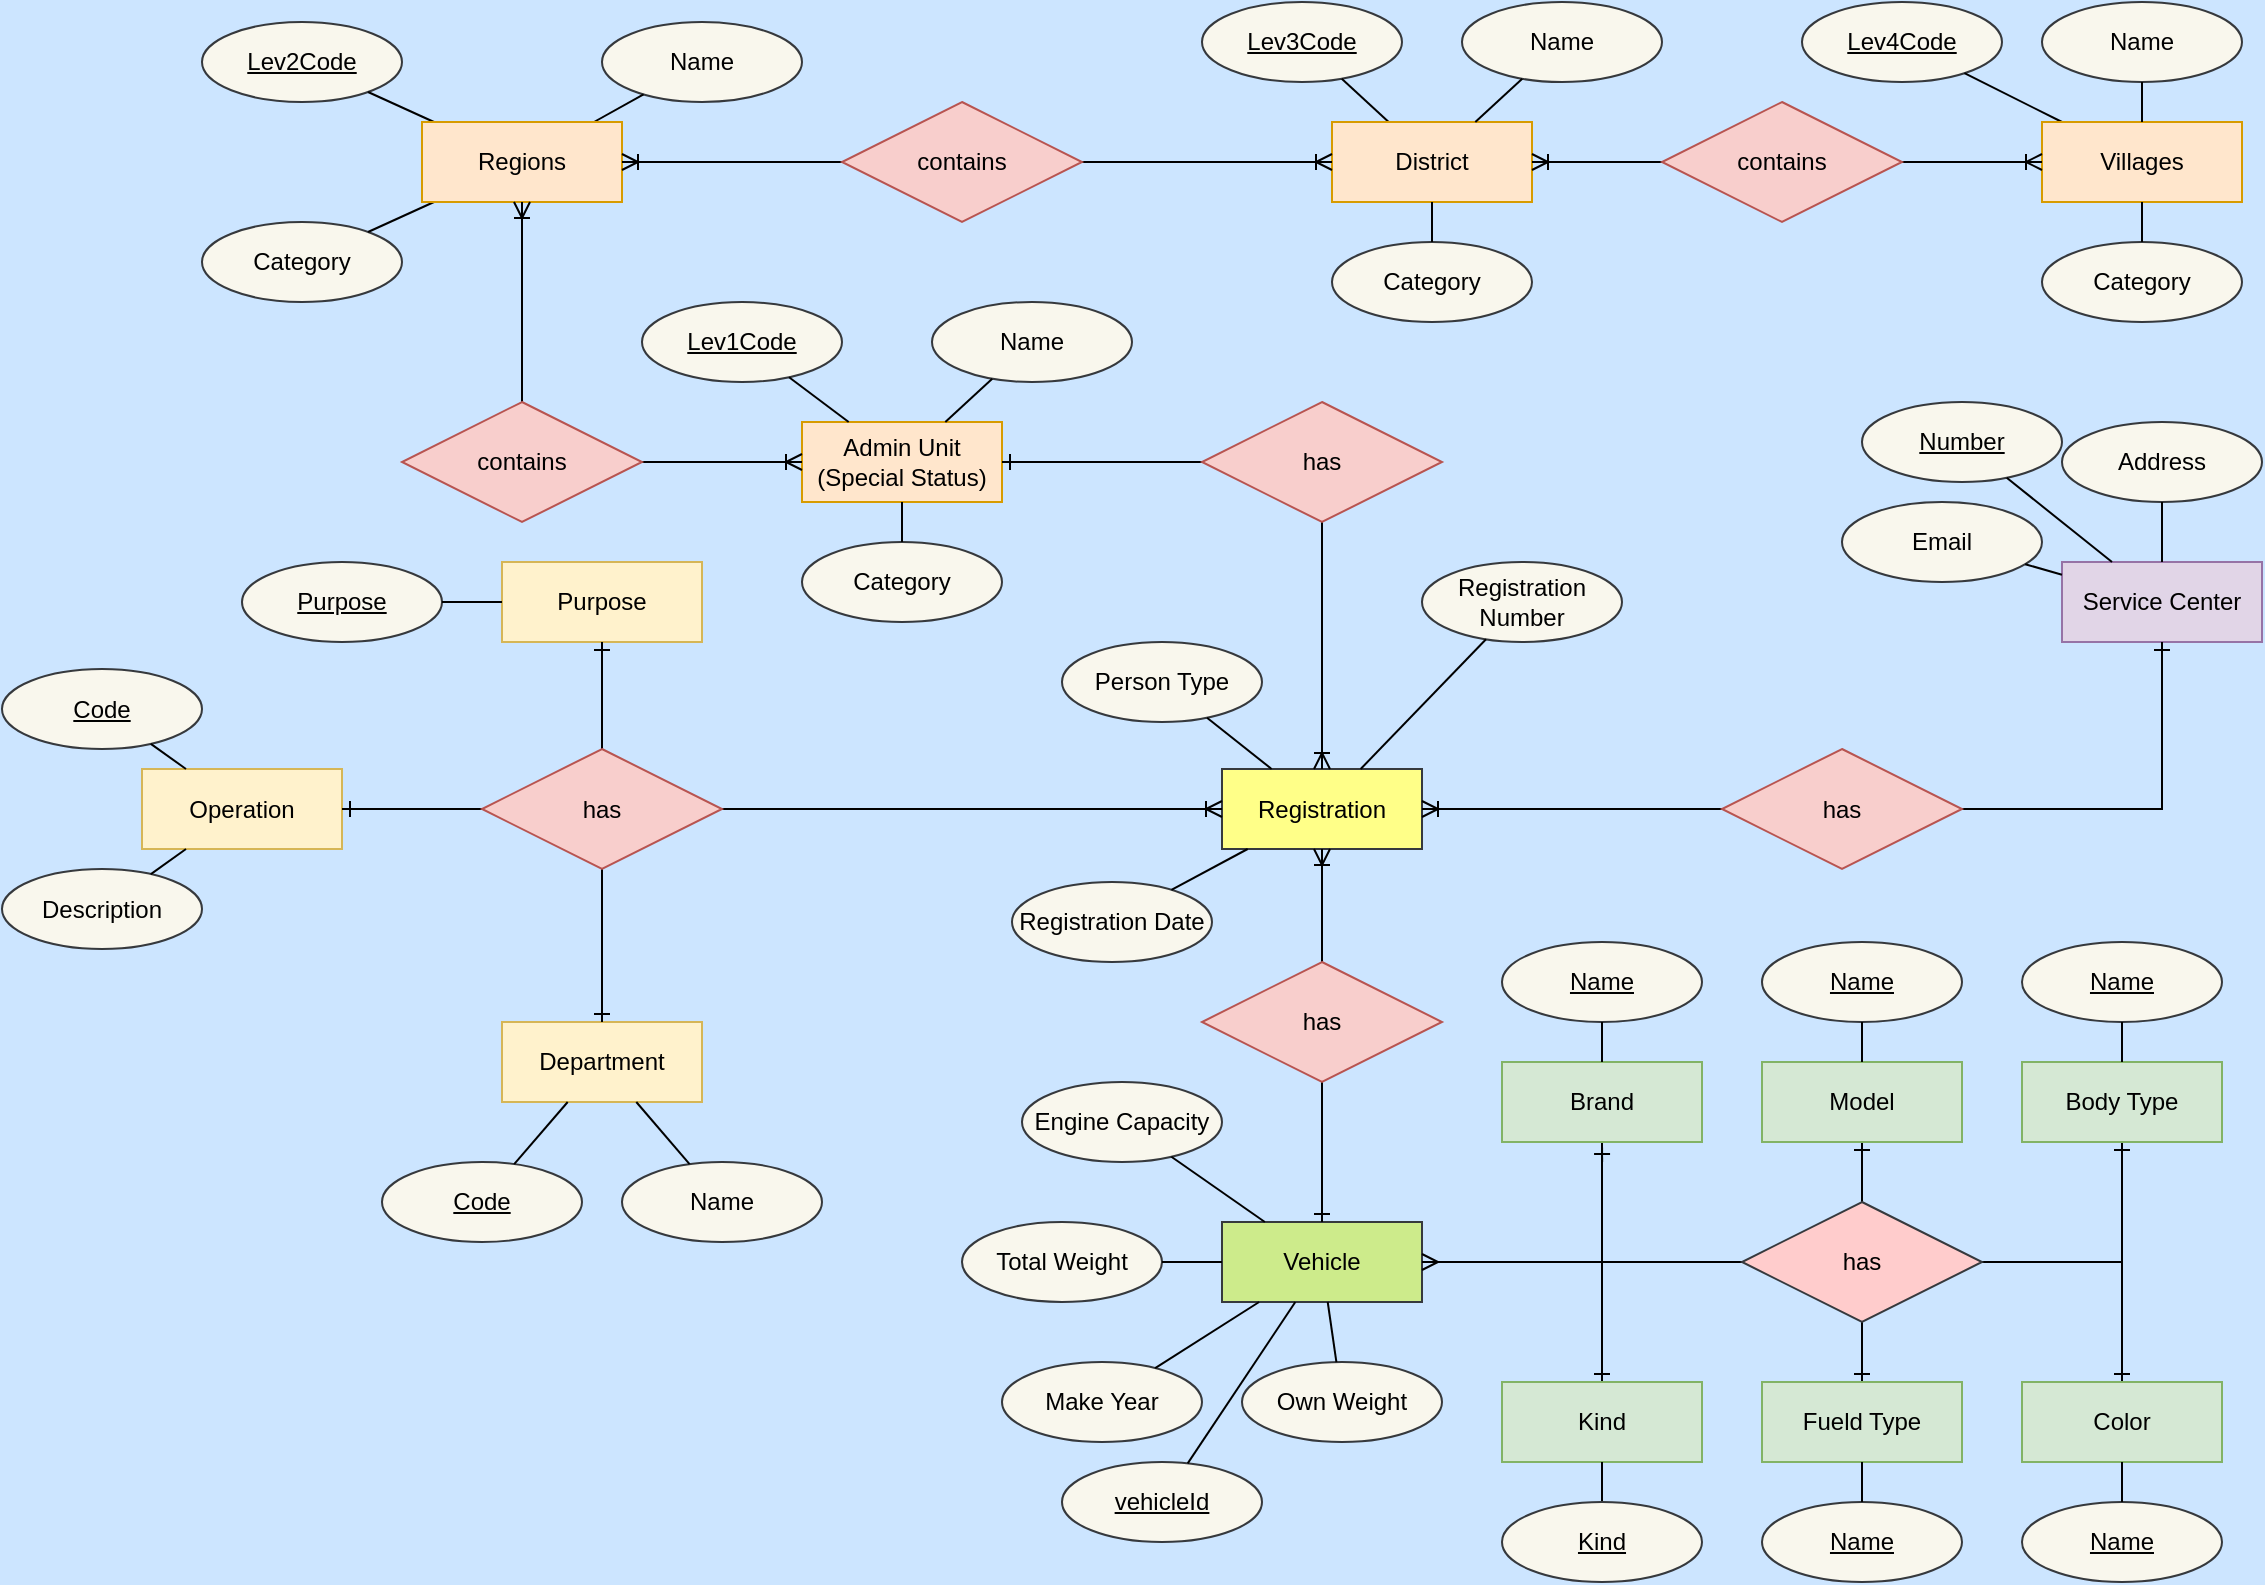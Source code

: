<mxfile version="13.0.3" type="device" pages="2"><diagram id="tFHn3DYYc1A1v55r1DzL" name="ER Diagram General"><mxGraphModel dx="1113" dy="840" grid="1" gridSize="10" guides="1" tooltips="1" connect="1" arrows="1" fold="1" page="1" pageScale="1" pageWidth="1169" pageHeight="827" background="#CCE5FF" math="0" shadow="0"><root><mxCell id="EFKObsIg_Zaw1-_ASaZ6-0"/><mxCell id="EFKObsIg_Zaw1-_ASaZ6-1" parent="EFKObsIg_Zaw1-_ASaZ6-0"/><mxCell id="UcvIcb7O0XjflWvMGxNy-0" value="Admin Unit&lt;br&gt;(Special Status)" style="whiteSpace=wrap;html=1;align=center;fillColor=#ffe6cc;strokeColor=#d79b00;" vertex="1" parent="EFKObsIg_Zaw1-_ASaZ6-1"><mxGeometry x="430" y="240" width="100" height="40" as="geometry"/></mxCell><mxCell id="UcvIcb7O0XjflWvMGxNy-1" value="Service Center" style="whiteSpace=wrap;html=1;align=center;fillColor=#e1d5e7;strokeColor=#9673a6;" vertex="1" parent="EFKObsIg_Zaw1-_ASaZ6-1"><mxGeometry x="1060" y="310" width="100" height="40" as="geometry"/></mxCell><mxCell id="UcvIcb7O0XjflWvMGxNy-2" value="Vehicle" style="whiteSpace=wrap;html=1;align=center;fillColor=#cdeb8b;strokeColor=#36393d;" vertex="1" parent="EFKObsIg_Zaw1-_ASaZ6-1"><mxGeometry x="640" y="640" width="100" height="40" as="geometry"/></mxCell><mxCell id="UcvIcb7O0XjflWvMGxNy-3" value="Registration" style="whiteSpace=wrap;html=1;align=center;fillColor=#ffff88;strokeColor=#36393d;" vertex="1" parent="EFKObsIg_Zaw1-_ASaZ6-1"><mxGeometry x="640" y="413.5" width="100" height="40" as="geometry"/></mxCell><mxCell id="UcvIcb7O0XjflWvMGxNy-5" value="" style="edgeStyle=orthogonalEdgeStyle;rounded=0;orthogonalLoop=1;jettySize=auto;html=1;strokeColor=#000000;startArrow=none;startFill=0;endArrow=ERone;endFill=0;" edge="1" parent="EFKObsIg_Zaw1-_ASaZ6-1" source="UcvIcb7O0XjflWvMGxNy-4" target="UcvIcb7O0XjflWvMGxNy-0"><mxGeometry relative="1" as="geometry"/></mxCell><mxCell id="UcvIcb7O0XjflWvMGxNy-6" value="" style="edgeStyle=orthogonalEdgeStyle;rounded=0;orthogonalLoop=1;jettySize=auto;html=1;endArrow=ERoneToMany;endFill=0;" edge="1" parent="EFKObsIg_Zaw1-_ASaZ6-1" source="UcvIcb7O0XjflWvMGxNy-4" target="UcvIcb7O0XjflWvMGxNy-3"><mxGeometry relative="1" as="geometry"/></mxCell><mxCell id="UcvIcb7O0XjflWvMGxNy-4" value="has" style="shape=rhombus;perimeter=rhombusPerimeter;whiteSpace=wrap;html=1;align=center;fillColor=#f8cecc;strokeColor=#b85450;" vertex="1" parent="EFKObsIg_Zaw1-_ASaZ6-1"><mxGeometry x="630" y="230" width="120" height="60" as="geometry"/></mxCell><mxCell id="UcvIcb7O0XjflWvMGxNy-12" value="" style="edgeStyle=orthogonalEdgeStyle;rounded=0;orthogonalLoop=1;jettySize=auto;html=1;endArrow=ERone;endFill=0;" edge="1" parent="EFKObsIg_Zaw1-_ASaZ6-1" source="UcvIcb7O0XjflWvMGxNy-9" target="UcvIcb7O0XjflWvMGxNy-1"><mxGeometry relative="1" as="geometry"/></mxCell><mxCell id="UcvIcb7O0XjflWvMGxNy-13" value="" style="edgeStyle=orthogonalEdgeStyle;rounded=0;orthogonalLoop=1;jettySize=auto;html=1;endArrow=ERoneToMany;endFill=0;" edge="1" parent="EFKObsIg_Zaw1-_ASaZ6-1" source="UcvIcb7O0XjflWvMGxNy-9" target="UcvIcb7O0XjflWvMGxNy-3"><mxGeometry relative="1" as="geometry"/></mxCell><mxCell id="UcvIcb7O0XjflWvMGxNy-9" value="has" style="shape=rhombus;perimeter=rhombusPerimeter;whiteSpace=wrap;html=1;align=center;fillColor=#f8cecc;strokeColor=#b85450;" vertex="1" parent="EFKObsIg_Zaw1-_ASaZ6-1"><mxGeometry x="890" y="403.5" width="120" height="60" as="geometry"/></mxCell><mxCell id="UcvIcb7O0XjflWvMGxNy-15" value="" style="edgeStyle=orthogonalEdgeStyle;rounded=0;orthogonalLoop=1;jettySize=auto;html=1;endArrow=ERone;endFill=0;" edge="1" parent="EFKObsIg_Zaw1-_ASaZ6-1" source="UcvIcb7O0XjflWvMGxNy-14" target="UcvIcb7O0XjflWvMGxNy-2"><mxGeometry relative="1" as="geometry"/></mxCell><mxCell id="UcvIcb7O0XjflWvMGxNy-20" value="" style="edgeStyle=orthogonalEdgeStyle;rounded=0;orthogonalLoop=1;jettySize=auto;html=1;endArrow=ERoneToMany;endFill=0;" edge="1" parent="EFKObsIg_Zaw1-_ASaZ6-1" source="UcvIcb7O0XjflWvMGxNy-14" target="UcvIcb7O0XjflWvMGxNy-3"><mxGeometry relative="1" as="geometry"/></mxCell><mxCell id="UcvIcb7O0XjflWvMGxNy-14" value="has" style="shape=rhombus;perimeter=rhombusPerimeter;whiteSpace=wrap;html=1;align=center;fillColor=#f8cecc;strokeColor=#b85450;" vertex="1" parent="EFKObsIg_Zaw1-_ASaZ6-1"><mxGeometry x="630" y="510" width="120" height="60" as="geometry"/></mxCell><mxCell id="UcvIcb7O0XjflWvMGxNy-21" value="Lev1Code" style="ellipse;whiteSpace=wrap;html=1;align=center;fontStyle=4;fillColor=#f9f7ed;strokeColor=#36393d;" vertex="1" parent="EFKObsIg_Zaw1-_ASaZ6-1"><mxGeometry x="350" y="180" width="100" height="40" as="geometry"/></mxCell><mxCell id="UcvIcb7O0XjflWvMGxNy-22" value="Lev2Code" style="ellipse;whiteSpace=wrap;html=1;align=center;fontStyle=4;fillColor=#f9f7ed;strokeColor=#36393d;" vertex="1" parent="EFKObsIg_Zaw1-_ASaZ6-1"><mxGeometry x="130" y="40" width="100" height="40" as="geometry"/></mxCell><mxCell id="UcvIcb7O0XjflWvMGxNy-24" value="Lev3Code" style="ellipse;whiteSpace=wrap;html=1;align=center;fontStyle=4;fillColor=#f9f7ed;strokeColor=#36393d;" vertex="1" parent="EFKObsIg_Zaw1-_ASaZ6-1"><mxGeometry x="630" y="30" width="100" height="40" as="geometry"/></mxCell><mxCell id="UcvIcb7O0XjflWvMGxNy-25" value="Lev4Code" style="ellipse;whiteSpace=wrap;html=1;align=center;fontStyle=4;fillColor=#f9f7ed;strokeColor=#36393d;" vertex="1" parent="EFKObsIg_Zaw1-_ASaZ6-1"><mxGeometry x="930" y="30" width="100" height="40" as="geometry"/></mxCell><mxCell id="UcvIcb7O0XjflWvMGxNy-26" value="Category" style="ellipse;whiteSpace=wrap;html=1;align=center;fillColor=#f9f7ed;strokeColor=#36393d;" vertex="1" parent="EFKObsIg_Zaw1-_ASaZ6-1"><mxGeometry x="130" y="140" width="100" height="40" as="geometry"/></mxCell><mxCell id="UcvIcb7O0XjflWvMGxNy-27" value="Name" style="ellipse;whiteSpace=wrap;html=1;align=center;fillColor=#f9f7ed;strokeColor=#36393d;" vertex="1" parent="EFKObsIg_Zaw1-_ASaZ6-1"><mxGeometry x="330" y="40" width="100" height="40" as="geometry"/></mxCell><mxCell id="UcvIcb7O0XjflWvMGxNy-28" value="" style="endArrow=none;html=1;rounded=0;strokeColor=#000000;" edge="1" parent="EFKObsIg_Zaw1-_ASaZ6-1" source="UcvIcb7O0XjflWvMGxNy-34" target="UcvIcb7O0XjflWvMGxNy-27"><mxGeometry relative="1" as="geometry"><mxPoint x="140" y="210" as="sourcePoint"/><mxPoint x="300" y="210" as="targetPoint"/></mxGeometry></mxCell><mxCell id="UcvIcb7O0XjflWvMGxNy-29" value="" style="endArrow=none;html=1;rounded=0;strokeColor=#000000;" edge="1" parent="EFKObsIg_Zaw1-_ASaZ6-1" source="UcvIcb7O0XjflWvMGxNy-34" target="UcvIcb7O0XjflWvMGxNy-26"><mxGeometry relative="1" as="geometry"><mxPoint x="100" y="230" as="sourcePoint"/><mxPoint x="260" y="230" as="targetPoint"/></mxGeometry></mxCell><mxCell id="UcvIcb7O0XjflWvMGxNy-30" value="" style="endArrow=none;html=1;rounded=0;strokeColor=#000000;" edge="1" parent="EFKObsIg_Zaw1-_ASaZ6-1" source="UcvIcb7O0XjflWvMGxNy-0" target="UcvIcb7O0XjflWvMGxNy-21"><mxGeometry relative="1" as="geometry"><mxPoint x="140" y="100" as="sourcePoint"/><mxPoint x="300" y="100" as="targetPoint"/></mxGeometry></mxCell><mxCell id="UcvIcb7O0XjflWvMGxNy-31" value="" style="endArrow=none;html=1;rounded=0;strokeColor=#000000;" edge="1" parent="EFKObsIg_Zaw1-_ASaZ6-1" source="UcvIcb7O0XjflWvMGxNy-34" target="UcvIcb7O0XjflWvMGxNy-22"><mxGeometry relative="1" as="geometry"><mxPoint x="150" y="100" as="sourcePoint"/><mxPoint x="310" y="100" as="targetPoint"/></mxGeometry></mxCell><mxCell id="UcvIcb7O0XjflWvMGxNy-32" value="" style="endArrow=none;html=1;rounded=0;strokeColor=#000000;" edge="1" parent="EFKObsIg_Zaw1-_ASaZ6-1" source="UcvIcb7O0XjflWvMGxNy-35" target="UcvIcb7O0XjflWvMGxNy-24"><mxGeometry relative="1" as="geometry"><mxPoint x="180" y="90" as="sourcePoint"/><mxPoint x="340" y="90" as="targetPoint"/></mxGeometry></mxCell><mxCell id="UcvIcb7O0XjflWvMGxNy-33" value="" style="endArrow=none;html=1;rounded=0;strokeColor=#000000;" edge="1" parent="EFKObsIg_Zaw1-_ASaZ6-1" source="UcvIcb7O0XjflWvMGxNy-36" target="UcvIcb7O0XjflWvMGxNy-25"><mxGeometry relative="1" as="geometry"><mxPoint x="240" y="190" as="sourcePoint"/><mxPoint x="520" y="80" as="targetPoint"/></mxGeometry></mxCell><mxCell id="UcvIcb7O0XjflWvMGxNy-34" value="Regions" style="whiteSpace=wrap;html=1;align=center;fillColor=#ffe6cc;strokeColor=#d79b00;" vertex="1" parent="EFKObsIg_Zaw1-_ASaZ6-1"><mxGeometry x="240" y="90" width="100" height="40" as="geometry"/></mxCell><mxCell id="UcvIcb7O0XjflWvMGxNy-35" value="District" style="whiteSpace=wrap;html=1;align=center;fillColor=#ffe6cc;strokeColor=#d79b00;" vertex="1" parent="EFKObsIg_Zaw1-_ASaZ6-1"><mxGeometry x="695" y="90" width="100" height="40" as="geometry"/></mxCell><mxCell id="UcvIcb7O0XjflWvMGxNy-36" value="Villages" style="whiteSpace=wrap;html=1;align=center;fillColor=#ffe6cc;strokeColor=#d79b00;" vertex="1" parent="EFKObsIg_Zaw1-_ASaZ6-1"><mxGeometry x="1050" y="90" width="100" height="40" as="geometry"/></mxCell><mxCell id="UcvIcb7O0XjflWvMGxNy-38" value="Category" style="ellipse;whiteSpace=wrap;html=1;align=center;fillColor=#f9f7ed;strokeColor=#36393d;" vertex="1" parent="EFKObsIg_Zaw1-_ASaZ6-1"><mxGeometry x="430" y="300" width="100" height="40" as="geometry"/></mxCell><mxCell id="UcvIcb7O0XjflWvMGxNy-39" value="Name" style="ellipse;whiteSpace=wrap;html=1;align=center;fillColor=#f9f7ed;strokeColor=#36393d;" vertex="1" parent="EFKObsIg_Zaw1-_ASaZ6-1"><mxGeometry x="495" y="180" width="100" height="40" as="geometry"/></mxCell><mxCell id="UcvIcb7O0XjflWvMGxNy-40" value="Category" style="ellipse;whiteSpace=wrap;html=1;align=center;fillColor=#f9f7ed;strokeColor=#36393d;" vertex="1" parent="EFKObsIg_Zaw1-_ASaZ6-1"><mxGeometry x="695" y="150" width="100" height="40" as="geometry"/></mxCell><mxCell id="UcvIcb7O0XjflWvMGxNy-41" value="Name" style="ellipse;whiteSpace=wrap;html=1;align=center;fillColor=#f9f7ed;strokeColor=#36393d;" vertex="1" parent="EFKObsIg_Zaw1-_ASaZ6-1"><mxGeometry x="760" y="30" width="100" height="40" as="geometry"/></mxCell><mxCell id="UcvIcb7O0XjflWvMGxNy-42" value="Category" style="ellipse;whiteSpace=wrap;html=1;align=center;fillColor=#f9f7ed;strokeColor=#36393d;" vertex="1" parent="EFKObsIg_Zaw1-_ASaZ6-1"><mxGeometry x="1050" y="150" width="100" height="40" as="geometry"/></mxCell><mxCell id="UcvIcb7O0XjflWvMGxNy-43" value="Name" style="ellipse;whiteSpace=wrap;html=1;align=center;fillColor=#f9f7ed;strokeColor=#36393d;" vertex="1" parent="EFKObsIg_Zaw1-_ASaZ6-1"><mxGeometry x="1050" y="30" width="100" height="40" as="geometry"/></mxCell><mxCell id="UcvIcb7O0XjflWvMGxNy-44" value="" style="endArrow=none;html=1;rounded=0;strokeColor=#000000;" edge="1" parent="EFKObsIg_Zaw1-_ASaZ6-1" source="UcvIcb7O0XjflWvMGxNy-0" target="UcvIcb7O0XjflWvMGxNy-39"><mxGeometry relative="1" as="geometry"><mxPoint x="210" y="210" as="sourcePoint"/><mxPoint x="370" y="210" as="targetPoint"/></mxGeometry></mxCell><mxCell id="UcvIcb7O0XjflWvMGxNy-45" value="" style="endArrow=none;html=1;rounded=0;strokeColor=#000000;" edge="1" parent="EFKObsIg_Zaw1-_ASaZ6-1" source="UcvIcb7O0XjflWvMGxNy-38" target="UcvIcb7O0XjflWvMGxNy-0"><mxGeometry relative="1" as="geometry"><mxPoint x="180" y="-70" as="sourcePoint"/><mxPoint x="340" y="-70" as="targetPoint"/></mxGeometry></mxCell><mxCell id="UcvIcb7O0XjflWvMGxNy-66" style="edgeStyle=orthogonalEdgeStyle;rounded=0;orthogonalLoop=1;jettySize=auto;html=1;startArrow=none;startFill=0;endArrow=ERoneToMany;endFill=0;strokeColor=#000000;" edge="1" parent="EFKObsIg_Zaw1-_ASaZ6-1" source="UcvIcb7O0XjflWvMGxNy-47" target="UcvIcb7O0XjflWvMGxNy-0"><mxGeometry relative="1" as="geometry"/></mxCell><mxCell id="UcvIcb7O0XjflWvMGxNy-67" style="edgeStyle=orthogonalEdgeStyle;rounded=0;orthogonalLoop=1;jettySize=auto;html=1;startArrow=none;startFill=0;endArrow=ERoneToMany;endFill=0;strokeColor=#000000;" edge="1" parent="EFKObsIg_Zaw1-_ASaZ6-1" source="UcvIcb7O0XjflWvMGxNy-47" target="UcvIcb7O0XjflWvMGxNy-34"><mxGeometry relative="1" as="geometry"/></mxCell><mxCell id="UcvIcb7O0XjflWvMGxNy-47" value="contains" style="shape=rhombus;perimeter=rhombusPerimeter;whiteSpace=wrap;html=1;align=center;fillColor=#f8cecc;strokeColor=#b85450;" vertex="1" parent="EFKObsIg_Zaw1-_ASaZ6-1"><mxGeometry x="230" y="230" width="120" height="60" as="geometry"/></mxCell><mxCell id="UcvIcb7O0XjflWvMGxNy-59" value="" style="edgeStyle=orthogonalEdgeStyle;rounded=0;orthogonalLoop=1;jettySize=auto;html=1;startArrow=none;startFill=0;endArrow=ERoneToMany;endFill=0;strokeColor=#000000;" edge="1" parent="EFKObsIg_Zaw1-_ASaZ6-1" source="UcvIcb7O0XjflWvMGxNy-49" target="UcvIcb7O0XjflWvMGxNy-35"><mxGeometry relative="1" as="geometry"/></mxCell><mxCell id="UcvIcb7O0XjflWvMGxNy-63" style="edgeStyle=orthogonalEdgeStyle;rounded=0;orthogonalLoop=1;jettySize=auto;html=1;startArrow=none;startFill=0;endArrow=ERoneToMany;endFill=0;strokeColor=#000000;" edge="1" parent="EFKObsIg_Zaw1-_ASaZ6-1" source="UcvIcb7O0XjflWvMGxNy-49" target="UcvIcb7O0XjflWvMGxNy-34"><mxGeometry relative="1" as="geometry"/></mxCell><mxCell id="UcvIcb7O0XjflWvMGxNy-49" value="contains" style="shape=rhombus;perimeter=rhombusPerimeter;whiteSpace=wrap;html=1;align=center;fillColor=#f8cecc;strokeColor=#b85450;" vertex="1" parent="EFKObsIg_Zaw1-_ASaZ6-1"><mxGeometry x="450" y="80" width="120" height="60" as="geometry"/></mxCell><mxCell id="UcvIcb7O0XjflWvMGxNy-52" value="" style="endArrow=none;html=1;rounded=0;strokeColor=#000000;" edge="1" parent="EFKObsIg_Zaw1-_ASaZ6-1" source="UcvIcb7O0XjflWvMGxNy-40" target="UcvIcb7O0XjflWvMGxNy-35"><mxGeometry relative="1" as="geometry"><mxPoint x="410" y="-30" as="sourcePoint"/><mxPoint x="570" y="-30" as="targetPoint"/></mxGeometry></mxCell><mxCell id="UcvIcb7O0XjflWvMGxNy-53" value="" style="endArrow=none;html=1;rounded=0;strokeColor=#000000;" edge="1" parent="EFKObsIg_Zaw1-_ASaZ6-1" source="UcvIcb7O0XjflWvMGxNy-35" target="UcvIcb7O0XjflWvMGxNy-41"><mxGeometry relative="1" as="geometry"><mxPoint x="570" y="-50" as="sourcePoint"/><mxPoint x="730" y="-50" as="targetPoint"/></mxGeometry></mxCell><mxCell id="UcvIcb7O0XjflWvMGxNy-55" value="" style="endArrow=none;html=1;rounded=0;strokeColor=#000000;" edge="1" parent="EFKObsIg_Zaw1-_ASaZ6-1" source="UcvIcb7O0XjflWvMGxNy-36" target="UcvIcb7O0XjflWvMGxNy-42"><mxGeometry relative="1" as="geometry"><mxPoint x="880" y="50" as="sourcePoint"/><mxPoint x="1040" y="50" as="targetPoint"/></mxGeometry></mxCell><mxCell id="UcvIcb7O0XjflWvMGxNy-56" value="" style="endArrow=none;html=1;rounded=0;strokeColor=#000000;" edge="1" parent="EFKObsIg_Zaw1-_ASaZ6-1" source="UcvIcb7O0XjflWvMGxNy-36" target="UcvIcb7O0XjflWvMGxNy-43"><mxGeometry relative="1" as="geometry"><mxPoint x="810" y="10" as="sourcePoint"/><mxPoint x="970" y="10" as="targetPoint"/></mxGeometry></mxCell><mxCell id="UcvIcb7O0XjflWvMGxNy-64" style="edgeStyle=orthogonalEdgeStyle;rounded=0;orthogonalLoop=1;jettySize=auto;html=1;startArrow=none;startFill=0;endArrow=ERoneToMany;endFill=0;strokeColor=#000000;" edge="1" parent="EFKObsIg_Zaw1-_ASaZ6-1" source="UcvIcb7O0XjflWvMGxNy-57" target="UcvIcb7O0XjflWvMGxNy-35"><mxGeometry relative="1" as="geometry"/></mxCell><mxCell id="UcvIcb7O0XjflWvMGxNy-65" style="edgeStyle=orthogonalEdgeStyle;rounded=0;orthogonalLoop=1;jettySize=auto;html=1;startArrow=none;startFill=0;endArrow=ERoneToMany;endFill=0;strokeColor=#000000;" edge="1" parent="EFKObsIg_Zaw1-_ASaZ6-1" source="UcvIcb7O0XjflWvMGxNy-57" target="UcvIcb7O0XjflWvMGxNy-36"><mxGeometry relative="1" as="geometry"/></mxCell><mxCell id="UcvIcb7O0XjflWvMGxNy-57" value="contains" style="shape=rhombus;perimeter=rhombusPerimeter;whiteSpace=wrap;html=1;align=center;fillColor=#f8cecc;strokeColor=#b85450;" vertex="1" parent="EFKObsIg_Zaw1-_ASaZ6-1"><mxGeometry x="860" y="80" width="120" height="60" as="geometry"/></mxCell><mxCell id="UcvIcb7O0XjflWvMGxNy-68" value="Number" style="ellipse;whiteSpace=wrap;html=1;align=center;fontStyle=4;fillColor=#f9f7ed;strokeColor=#36393d;" vertex="1" parent="EFKObsIg_Zaw1-_ASaZ6-1"><mxGeometry x="960" y="230" width="100" height="40" as="geometry"/></mxCell><mxCell id="UcvIcb7O0XjflWvMGxNy-69" value="Address" style="ellipse;whiteSpace=wrap;html=1;align=center;fillColor=#f9f7ed;strokeColor=#36393d;" vertex="1" parent="EFKObsIg_Zaw1-_ASaZ6-1"><mxGeometry x="1060" y="240" width="100" height="40" as="geometry"/></mxCell><mxCell id="UcvIcb7O0XjflWvMGxNy-70" value="Email" style="ellipse;whiteSpace=wrap;html=1;align=center;fillColor=#f9f7ed;strokeColor=#36393d;" vertex="1" parent="EFKObsIg_Zaw1-_ASaZ6-1"><mxGeometry x="950" y="280" width="100" height="40" as="geometry"/></mxCell><mxCell id="UcvIcb7O0XjflWvMGxNy-74" value="" style="endArrow=none;html=1;rounded=0;strokeColor=#000000;" edge="1" parent="EFKObsIg_Zaw1-_ASaZ6-1" source="UcvIcb7O0XjflWvMGxNy-70" target="UcvIcb7O0XjflWvMGxNy-1"><mxGeometry relative="1" as="geometry"><mxPoint x="890" y="250" as="sourcePoint"/><mxPoint x="1050" y="250" as="targetPoint"/></mxGeometry></mxCell><mxCell id="UcvIcb7O0XjflWvMGxNy-75" value="" style="endArrow=none;html=1;rounded=0;strokeColor=#000000;" edge="1" parent="EFKObsIg_Zaw1-_ASaZ6-1" source="UcvIcb7O0XjflWvMGxNy-68" target="UcvIcb7O0XjflWvMGxNy-1"><mxGeometry relative="1" as="geometry"><mxPoint x="940" y="160" as="sourcePoint"/><mxPoint x="1100" y="160" as="targetPoint"/></mxGeometry></mxCell><mxCell id="UcvIcb7O0XjflWvMGxNy-76" value="" style="endArrow=none;html=1;rounded=0;strokeColor=#000000;" edge="1" parent="EFKObsIg_Zaw1-_ASaZ6-1" source="UcvIcb7O0XjflWvMGxNy-69" target="UcvIcb7O0XjflWvMGxNy-1"><mxGeometry relative="1" as="geometry"><mxPoint x="890" y="150" as="sourcePoint"/><mxPoint x="1050" y="150" as="targetPoint"/></mxGeometry></mxCell><mxCell id="UcvIcb7O0XjflWvMGxNy-77" value="Person Type" style="ellipse;whiteSpace=wrap;html=1;align=center;fillColor=#f9f7ed;strokeColor=#36393d;" vertex="1" parent="EFKObsIg_Zaw1-_ASaZ6-1"><mxGeometry x="560" y="350" width="100" height="40" as="geometry"/></mxCell><mxCell id="UcvIcb7O0XjflWvMGxNy-78" value="Registration Date" style="ellipse;whiteSpace=wrap;html=1;align=center;fillColor=#f9f7ed;strokeColor=#36393d;" vertex="1" parent="EFKObsIg_Zaw1-_ASaZ6-1"><mxGeometry x="535" y="470" width="100" height="40" as="geometry"/></mxCell><mxCell id="UcvIcb7O0XjflWvMGxNy-79" value="Registration Number" style="ellipse;whiteSpace=wrap;html=1;align=center;fillColor=#f9f7ed;strokeColor=#36393d;" vertex="1" parent="EFKObsIg_Zaw1-_ASaZ6-1"><mxGeometry x="740" y="310" width="100" height="40" as="geometry"/></mxCell><mxCell id="UcvIcb7O0XjflWvMGxNy-80" value="" style="endArrow=none;html=1;rounded=0;strokeColor=#000000;" edge="1" parent="EFKObsIg_Zaw1-_ASaZ6-1" source="UcvIcb7O0XjflWvMGxNy-3" target="UcvIcb7O0XjflWvMGxNy-77"><mxGeometry relative="1" as="geometry"><mxPoint x="150" y="400" as="sourcePoint"/><mxPoint x="310" y="400" as="targetPoint"/></mxGeometry></mxCell><mxCell id="UcvIcb7O0XjflWvMGxNy-81" value="" style="endArrow=none;html=1;rounded=0;strokeColor=#000000;" edge="1" parent="EFKObsIg_Zaw1-_ASaZ6-1" source="UcvIcb7O0XjflWvMGxNy-78" target="UcvIcb7O0XjflWvMGxNy-3"><mxGeometry relative="1" as="geometry"><mxPoint x="200" y="590" as="sourcePoint"/><mxPoint x="360" y="590" as="targetPoint"/></mxGeometry></mxCell><mxCell id="UcvIcb7O0XjflWvMGxNy-82" value="" style="endArrow=none;html=1;rounded=0;strokeColor=#000000;" edge="1" parent="EFKObsIg_Zaw1-_ASaZ6-1" source="UcvIcb7O0XjflWvMGxNy-79" target="UcvIcb7O0XjflWvMGxNy-3"><mxGeometry relative="1" as="geometry"><mxPoint x="280" y="590" as="sourcePoint"/><mxPoint x="440" y="590" as="targetPoint"/></mxGeometry></mxCell><mxCell id="UcvIcb7O0XjflWvMGxNy-83" value="Own Weight" style="ellipse;whiteSpace=wrap;html=1;align=center;fillColor=#f9f7ed;strokeColor=#36393d;" vertex="1" parent="EFKObsIg_Zaw1-_ASaZ6-1"><mxGeometry x="650" y="710" width="100" height="40" as="geometry"/></mxCell><mxCell id="UcvIcb7O0XjflWvMGxNy-84" value="Make Year" style="ellipse;whiteSpace=wrap;html=1;align=center;fillColor=#f9f7ed;strokeColor=#36393d;" vertex="1" parent="EFKObsIg_Zaw1-_ASaZ6-1"><mxGeometry x="530" y="710" width="100" height="40" as="geometry"/></mxCell><mxCell id="UcvIcb7O0XjflWvMGxNy-85" value="Engine Capacity" style="ellipse;whiteSpace=wrap;html=1;align=center;fillColor=#f9f7ed;strokeColor=#36393d;" vertex="1" parent="EFKObsIg_Zaw1-_ASaZ6-1"><mxGeometry x="540" y="570" width="100" height="40" as="geometry"/></mxCell><mxCell id="UcvIcb7O0XjflWvMGxNy-86" value="Total Weight" style="ellipse;whiteSpace=wrap;html=1;align=center;fillColor=#f9f7ed;strokeColor=#36393d;" vertex="1" parent="EFKObsIg_Zaw1-_ASaZ6-1"><mxGeometry x="510" y="640" width="100" height="40" as="geometry"/></mxCell><mxCell id="UcvIcb7O0XjflWvMGxNy-89" value="" style="endArrow=none;html=1;rounded=0;strokeColor=#000000;" edge="1" parent="EFKObsIg_Zaw1-_ASaZ6-1" source="UcvIcb7O0XjflWvMGxNy-84" target="UcvIcb7O0XjflWvMGxNy-2"><mxGeometry relative="1" as="geometry"><mxPoint x="290" y="620" as="sourcePoint"/><mxPoint x="450" y="620" as="targetPoint"/></mxGeometry></mxCell><mxCell id="UcvIcb7O0XjflWvMGxNy-90" value="" style="endArrow=none;html=1;rounded=0;strokeColor=#000000;" edge="1" parent="EFKObsIg_Zaw1-_ASaZ6-1" source="UcvIcb7O0XjflWvMGxNy-85" target="UcvIcb7O0XjflWvMGxNy-2"><mxGeometry relative="1" as="geometry"><mxPoint x="250" y="650" as="sourcePoint"/><mxPoint x="410" y="650" as="targetPoint"/></mxGeometry></mxCell><mxCell id="UcvIcb7O0XjflWvMGxNy-91" value="" style="endArrow=none;html=1;rounded=0;strokeColor=#000000;" edge="1" parent="EFKObsIg_Zaw1-_ASaZ6-1" source="UcvIcb7O0XjflWvMGxNy-83" target="UcvIcb7O0XjflWvMGxNy-2"><mxGeometry relative="1" as="geometry"><mxPoint x="220" y="690" as="sourcePoint"/><mxPoint x="380" y="690" as="targetPoint"/></mxGeometry></mxCell><mxCell id="UcvIcb7O0XjflWvMGxNy-92" value="" style="endArrow=none;html=1;rounded=0;strokeColor=#000000;" edge="1" parent="EFKObsIg_Zaw1-_ASaZ6-1" source="UcvIcb7O0XjflWvMGxNy-86" target="UcvIcb7O0XjflWvMGxNy-2"><mxGeometry relative="1" as="geometry"><mxPoint x="290" y="720" as="sourcePoint"/><mxPoint x="450" y="720" as="targetPoint"/></mxGeometry></mxCell><mxCell id="UcvIcb7O0XjflWvMGxNy-99" style="edgeStyle=orthogonalEdgeStyle;rounded=0;orthogonalLoop=1;jettySize=auto;html=1;startArrow=none;startFill=0;endArrow=ERmany;endFill=0;strokeColor=#000000;" edge="1" parent="EFKObsIg_Zaw1-_ASaZ6-1" source="UcvIcb7O0XjflWvMGxNy-93" target="UcvIcb7O0XjflWvMGxNy-2"><mxGeometry relative="1" as="geometry"/></mxCell><mxCell id="UcvIcb7O0XjflWvMGxNy-100" style="edgeStyle=orthogonalEdgeStyle;rounded=0;orthogonalLoop=1;jettySize=auto;html=1;startArrow=none;startFill=0;endArrow=ERone;endFill=0;strokeColor=#000000;" edge="1" parent="EFKObsIg_Zaw1-_ASaZ6-1" source="UcvIcb7O0XjflWvMGxNy-93" target="UcvIcb7O0XjflWvMGxNy-96"><mxGeometry relative="1" as="geometry"/></mxCell><mxCell id="UcvIcb7O0XjflWvMGxNy-101" style="edgeStyle=orthogonalEdgeStyle;rounded=0;orthogonalLoop=1;jettySize=auto;html=1;entryX=0.5;entryY=0.75;entryDx=0;entryDy=0;entryPerimeter=0;startArrow=none;startFill=0;endArrow=ERone;endFill=0;strokeColor=#000000;" edge="1" parent="EFKObsIg_Zaw1-_ASaZ6-1" source="UcvIcb7O0XjflWvMGxNy-93" target="UcvIcb7O0XjflWvMGxNy-94"><mxGeometry relative="1" as="geometry"/></mxCell><mxCell id="UcvIcb7O0XjflWvMGxNy-102" style="edgeStyle=orthogonalEdgeStyle;rounded=0;orthogonalLoop=1;jettySize=auto;html=1;startArrow=none;startFill=0;endArrow=ERone;endFill=0;strokeColor=#000000;" edge="1" parent="EFKObsIg_Zaw1-_ASaZ6-1" source="UcvIcb7O0XjflWvMGxNy-93" target="UcvIcb7O0XjflWvMGxNy-95"><mxGeometry relative="1" as="geometry"/></mxCell><mxCell id="UcvIcb7O0XjflWvMGxNy-103" style="edgeStyle=orthogonalEdgeStyle;rounded=0;orthogonalLoop=1;jettySize=auto;html=1;startArrow=none;startFill=0;endArrow=ERone;endFill=0;strokeColor=#000000;" edge="1" parent="EFKObsIg_Zaw1-_ASaZ6-1" source="UcvIcb7O0XjflWvMGxNy-93" target="UcvIcb7O0XjflWvMGxNy-97"><mxGeometry relative="1" as="geometry"/></mxCell><mxCell id="UcvIcb7O0XjflWvMGxNy-104" style="edgeStyle=orthogonalEdgeStyle;rounded=0;orthogonalLoop=1;jettySize=auto;html=1;startArrow=none;startFill=0;endArrow=ERone;endFill=0;strokeColor=#000000;" edge="1" parent="EFKObsIg_Zaw1-_ASaZ6-1" source="UcvIcb7O0XjflWvMGxNy-93" target="UcvIcb7O0XjflWvMGxNy-98"><mxGeometry relative="1" as="geometry"/></mxCell><mxCell id="UcvIcb7O0XjflWvMGxNy-136" style="edgeStyle=orthogonalEdgeStyle;rounded=0;orthogonalLoop=1;jettySize=auto;html=1;startArrow=none;startFill=0;endArrow=ERone;endFill=0;strokeColor=#000000;" edge="1" parent="EFKObsIg_Zaw1-_ASaZ6-1" source="UcvIcb7O0XjflWvMGxNy-93" target="UcvIcb7O0XjflWvMGxNy-135"><mxGeometry relative="1" as="geometry"/></mxCell><mxCell id="UcvIcb7O0XjflWvMGxNy-93" value="has" style="shape=rhombus;perimeter=rhombusPerimeter;whiteSpace=wrap;html=1;align=center;fillColor=#ffcccc;strokeColor=#36393d;" vertex="1" parent="EFKObsIg_Zaw1-_ASaZ6-1"><mxGeometry x="900" y="630" width="120" height="60" as="geometry"/></mxCell><mxCell id="UcvIcb7O0XjflWvMGxNy-140" style="edgeStyle=orthogonalEdgeStyle;rounded=0;orthogonalLoop=1;jettySize=auto;html=1;exitX=0.5;exitY=1;exitDx=0;exitDy=0;startArrow=none;startFill=0;endArrow=ERone;endFill=0;strokeColor=#000000;" edge="1" parent="EFKObsIg_Zaw1-_ASaZ6-1" source="UcvIcb7O0XjflWvMGxNy-94"><mxGeometry relative="1" as="geometry"><mxPoint x="830.069" y="610" as="targetPoint"/></mxGeometry></mxCell><mxCell id="UcvIcb7O0XjflWvMGxNy-94" value="Brand" style="whiteSpace=wrap;html=1;align=center;fillColor=#d5e8d4;strokeColor=#82b366;" vertex="1" parent="EFKObsIg_Zaw1-_ASaZ6-1"><mxGeometry x="780" y="560" width="100" height="40" as="geometry"/></mxCell><mxCell id="UcvIcb7O0XjflWvMGxNy-95" value="Model" style="whiteSpace=wrap;html=1;align=center;fillColor=#d5e8d4;strokeColor=#82b366;" vertex="1" parent="EFKObsIg_Zaw1-_ASaZ6-1"><mxGeometry x="910" y="560" width="100" height="40" as="geometry"/></mxCell><mxCell id="UcvIcb7O0XjflWvMGxNy-96" value="Body Type" style="whiteSpace=wrap;html=1;align=center;fillColor=#d5e8d4;strokeColor=#82b366;" vertex="1" parent="EFKObsIg_Zaw1-_ASaZ6-1"><mxGeometry x="1040" y="560" width="100" height="40" as="geometry"/></mxCell><mxCell id="UcvIcb7O0XjflWvMGxNy-97" value="Color" style="whiteSpace=wrap;html=1;align=center;fillColor=#d5e8d4;strokeColor=#82b366;" vertex="1" parent="EFKObsIg_Zaw1-_ASaZ6-1"><mxGeometry x="1040" y="720" width="100" height="40" as="geometry"/></mxCell><mxCell id="UcvIcb7O0XjflWvMGxNy-98" value="Fueld Type" style="whiteSpace=wrap;html=1;align=center;fillColor=#d5e8d4;strokeColor=#82b366;" vertex="1" parent="EFKObsIg_Zaw1-_ASaZ6-1"><mxGeometry x="910" y="720" width="100" height="40" as="geometry"/></mxCell><mxCell id="UcvIcb7O0XjflWvMGxNy-105" value="Name" style="ellipse;whiteSpace=wrap;html=1;align=center;fontStyle=4;fillColor=#f9f7ed;strokeColor=#36393d;" vertex="1" parent="EFKObsIg_Zaw1-_ASaZ6-1"><mxGeometry x="780" y="500" width="100" height="40" as="geometry"/></mxCell><mxCell id="UcvIcb7O0XjflWvMGxNy-106" value="Name" style="ellipse;whiteSpace=wrap;html=1;align=center;fontStyle=4;fillColor=#f9f7ed;strokeColor=#36393d;" vertex="1" parent="EFKObsIg_Zaw1-_ASaZ6-1"><mxGeometry x="910" y="500" width="100" height="40" as="geometry"/></mxCell><mxCell id="UcvIcb7O0XjflWvMGxNy-107" value="Name" style="ellipse;whiteSpace=wrap;html=1;align=center;fontStyle=4;fillColor=#f9f7ed;strokeColor=#36393d;" vertex="1" parent="EFKObsIg_Zaw1-_ASaZ6-1"><mxGeometry x="1040" y="500" width="100" height="40" as="geometry"/></mxCell><mxCell id="UcvIcb7O0XjflWvMGxNy-108" value="Name" style="ellipse;whiteSpace=wrap;html=1;align=center;fontStyle=4;fillColor=#f9f7ed;strokeColor=#36393d;" vertex="1" parent="EFKObsIg_Zaw1-_ASaZ6-1"><mxGeometry x="1040" y="780" width="100" height="40" as="geometry"/></mxCell><mxCell id="UcvIcb7O0XjflWvMGxNy-109" value="Name" style="ellipse;whiteSpace=wrap;html=1;align=center;fontStyle=4;fillColor=#f9f7ed;strokeColor=#36393d;" vertex="1" parent="EFKObsIg_Zaw1-_ASaZ6-1"><mxGeometry x="910" y="780" width="100" height="40" as="geometry"/></mxCell><mxCell id="UcvIcb7O0XjflWvMGxNy-110" value="" style="endArrow=none;html=1;rounded=0;strokeColor=#000000;" edge="1" parent="EFKObsIg_Zaw1-_ASaZ6-1" source="UcvIcb7O0XjflWvMGxNy-98" target="UcvIcb7O0XjflWvMGxNy-109"><mxGeometry relative="1" as="geometry"><mxPoint x="630" y="740" as="sourcePoint"/><mxPoint x="790" y="740" as="targetPoint"/></mxGeometry></mxCell><mxCell id="UcvIcb7O0XjflWvMGxNy-111" value="" style="endArrow=none;html=1;rounded=0;strokeColor=#000000;" edge="1" parent="EFKObsIg_Zaw1-_ASaZ6-1" source="UcvIcb7O0XjflWvMGxNy-97" target="UcvIcb7O0XjflWvMGxNy-108"><mxGeometry relative="1" as="geometry"><mxPoint x="1060" y="670" as="sourcePoint"/><mxPoint x="1220" y="670" as="targetPoint"/></mxGeometry></mxCell><mxCell id="UcvIcb7O0XjflWvMGxNy-112" value="" style="endArrow=none;html=1;rounded=0;strokeColor=#000000;" edge="1" parent="EFKObsIg_Zaw1-_ASaZ6-1" source="UcvIcb7O0XjflWvMGxNy-105" target="UcvIcb7O0XjflWvMGxNy-94"><mxGeometry relative="1" as="geometry"><mxPoint x="640" y="450" as="sourcePoint"/><mxPoint x="800" y="450" as="targetPoint"/></mxGeometry></mxCell><mxCell id="UcvIcb7O0XjflWvMGxNy-113" value="" style="endArrow=none;html=1;rounded=0;strokeColor=#000000;" edge="1" parent="EFKObsIg_Zaw1-_ASaZ6-1" source="UcvIcb7O0XjflWvMGxNy-106" target="UcvIcb7O0XjflWvMGxNy-95"><mxGeometry relative="1" as="geometry"><mxPoint x="800" y="450" as="sourcePoint"/><mxPoint x="960" y="450" as="targetPoint"/></mxGeometry></mxCell><mxCell id="UcvIcb7O0XjflWvMGxNy-114" value="" style="endArrow=none;html=1;rounded=0;strokeColor=#000000;" edge="1" parent="EFKObsIg_Zaw1-_ASaZ6-1" source="UcvIcb7O0XjflWvMGxNy-107" target="UcvIcb7O0XjflWvMGxNy-96"><mxGeometry relative="1" as="geometry"><mxPoint x="940" y="430" as="sourcePoint"/><mxPoint x="1100" y="430" as="targetPoint"/></mxGeometry></mxCell><mxCell id="UcvIcb7O0XjflWvMGxNy-115" value="Purpose" style="whiteSpace=wrap;html=1;align=center;fillColor=#fff2cc;strokeColor=#d6b656;" vertex="1" parent="EFKObsIg_Zaw1-_ASaZ6-1"><mxGeometry x="280" y="310" width="100" height="40" as="geometry"/></mxCell><mxCell id="UcvIcb7O0XjflWvMGxNy-116" value="Operation" style="whiteSpace=wrap;html=1;align=center;fillColor=#fff2cc;strokeColor=#d6b656;" vertex="1" parent="EFKObsIg_Zaw1-_ASaZ6-1"><mxGeometry x="100" y="413.5" width="100" height="40" as="geometry"/></mxCell><mxCell id="UcvIcb7O0XjflWvMGxNy-117" value="Department" style="whiteSpace=wrap;html=1;align=center;fillColor=#fff2cc;strokeColor=#d6b656;" vertex="1" parent="EFKObsIg_Zaw1-_ASaZ6-1"><mxGeometry x="280" y="540" width="100" height="40" as="geometry"/></mxCell><mxCell id="UcvIcb7O0XjflWvMGxNy-119" style="edgeStyle=orthogonalEdgeStyle;rounded=0;orthogonalLoop=1;jettySize=auto;html=1;startArrow=none;startFill=0;endArrow=ERoneToMany;endFill=0;strokeColor=#000000;" edge="1" parent="EFKObsIg_Zaw1-_ASaZ6-1" source="UcvIcb7O0XjflWvMGxNy-118" target="UcvIcb7O0XjflWvMGxNy-3"><mxGeometry relative="1" as="geometry"/></mxCell><mxCell id="UcvIcb7O0XjflWvMGxNy-120" style="edgeStyle=orthogonalEdgeStyle;rounded=0;orthogonalLoop=1;jettySize=auto;html=1;startArrow=none;startFill=0;endArrow=ERone;endFill=0;strokeColor=#000000;" edge="1" parent="EFKObsIg_Zaw1-_ASaZ6-1" source="UcvIcb7O0XjflWvMGxNy-118" target="UcvIcb7O0XjflWvMGxNy-117"><mxGeometry relative="1" as="geometry"/></mxCell><mxCell id="UcvIcb7O0XjflWvMGxNy-121" style="edgeStyle=orthogonalEdgeStyle;rounded=0;orthogonalLoop=1;jettySize=auto;html=1;startArrow=none;startFill=0;endArrow=ERone;endFill=0;strokeColor=#000000;" edge="1" parent="EFKObsIg_Zaw1-_ASaZ6-1" source="UcvIcb7O0XjflWvMGxNy-118" target="UcvIcb7O0XjflWvMGxNy-116"><mxGeometry relative="1" as="geometry"/></mxCell><mxCell id="UcvIcb7O0XjflWvMGxNy-122" style="edgeStyle=orthogonalEdgeStyle;rounded=0;orthogonalLoop=1;jettySize=auto;html=1;startArrow=none;startFill=0;endArrow=ERone;endFill=0;strokeColor=#000000;" edge="1" parent="EFKObsIg_Zaw1-_ASaZ6-1" source="UcvIcb7O0XjflWvMGxNy-118" target="UcvIcb7O0XjflWvMGxNy-115"><mxGeometry relative="1" as="geometry"/></mxCell><mxCell id="UcvIcb7O0XjflWvMGxNy-118" value="has" style="shape=rhombus;perimeter=rhombusPerimeter;whiteSpace=wrap;html=1;align=center;fillColor=#f8cecc;strokeColor=#b85450;" vertex="1" parent="EFKObsIg_Zaw1-_ASaZ6-1"><mxGeometry x="270" y="403.5" width="120" height="60" as="geometry"/></mxCell><mxCell id="UcvIcb7O0XjflWvMGxNy-123" value="Code" style="ellipse;whiteSpace=wrap;html=1;align=center;fontStyle=4;fillColor=#f9f7ed;strokeColor=#36393d;" vertex="1" parent="EFKObsIg_Zaw1-_ASaZ6-1"><mxGeometry x="30" y="363.5" width="100" height="40" as="geometry"/></mxCell><mxCell id="UcvIcb7O0XjflWvMGxNy-124" value="Description" style="ellipse;whiteSpace=wrap;html=1;align=center;fillColor=#f9f7ed;strokeColor=#36393d;" vertex="1" parent="EFKObsIg_Zaw1-_ASaZ6-1"><mxGeometry x="30" y="463.5" width="100" height="40" as="geometry"/></mxCell><mxCell id="UcvIcb7O0XjflWvMGxNy-125" value="" style="endArrow=none;html=1;rounded=0;strokeColor=#000000;" edge="1" parent="EFKObsIg_Zaw1-_ASaZ6-1" source="UcvIcb7O0XjflWvMGxNy-123" target="UcvIcb7O0XjflWvMGxNy-116"><mxGeometry relative="1" as="geometry"><mxPoint x="20" y="220" as="sourcePoint"/><mxPoint x="180" y="220" as="targetPoint"/></mxGeometry></mxCell><mxCell id="UcvIcb7O0XjflWvMGxNy-126" value="" style="endArrow=none;html=1;rounded=0;strokeColor=#000000;" edge="1" parent="EFKObsIg_Zaw1-_ASaZ6-1" source="UcvIcb7O0XjflWvMGxNy-124" target="UcvIcb7O0XjflWvMGxNy-116"><mxGeometry relative="1" as="geometry"><mxPoint x="-30" y="340" as="sourcePoint"/><mxPoint x="130" y="340" as="targetPoint"/></mxGeometry></mxCell><mxCell id="UcvIcb7O0XjflWvMGxNy-127" value="Code" style="ellipse;whiteSpace=wrap;html=1;align=center;fontStyle=4;fillColor=#f9f7ed;strokeColor=#36393d;" vertex="1" parent="EFKObsIg_Zaw1-_ASaZ6-1"><mxGeometry x="220" y="610" width="100" height="40" as="geometry"/></mxCell><mxCell id="UcvIcb7O0XjflWvMGxNy-128" value="" style="endArrow=none;html=1;rounded=0;strokeColor=#000000;" edge="1" parent="EFKObsIg_Zaw1-_ASaZ6-1" source="UcvIcb7O0XjflWvMGxNy-127" target="UcvIcb7O0XjflWvMGxNy-117"><mxGeometry relative="1" as="geometry"><mxPoint x="40" y="440" as="sourcePoint"/><mxPoint x="200" y="440" as="targetPoint"/></mxGeometry></mxCell><mxCell id="UcvIcb7O0XjflWvMGxNy-129" value="Name" style="ellipse;whiteSpace=wrap;html=1;align=center;fillColor=#f9f7ed;strokeColor=#36393d;" vertex="1" parent="EFKObsIg_Zaw1-_ASaZ6-1"><mxGeometry x="340" y="610" width="100" height="40" as="geometry"/></mxCell><mxCell id="UcvIcb7O0XjflWvMGxNy-130" value="" style="endArrow=none;html=1;rounded=0;strokeColor=#000000;" edge="1" parent="EFKObsIg_Zaw1-_ASaZ6-1" source="UcvIcb7O0XjflWvMGxNy-117" target="UcvIcb7O0XjflWvMGxNy-129"><mxGeometry relative="1" as="geometry"><mxPoint x="60" y="530" as="sourcePoint"/><mxPoint x="220" y="530" as="targetPoint"/></mxGeometry></mxCell><mxCell id="UcvIcb7O0XjflWvMGxNy-133" value="Purpose" style="ellipse;whiteSpace=wrap;html=1;align=center;fontStyle=4;fillColor=#f9f7ed;strokeColor=#36393d;" vertex="1" parent="EFKObsIg_Zaw1-_ASaZ6-1"><mxGeometry x="150" y="310" width="100" height="40" as="geometry"/></mxCell><mxCell id="UcvIcb7O0XjflWvMGxNy-134" value="" style="endArrow=none;html=1;rounded=0;strokeColor=#000000;" edge="1" parent="EFKObsIg_Zaw1-_ASaZ6-1" source="UcvIcb7O0XjflWvMGxNy-133" target="UcvIcb7O0XjflWvMGxNy-115"><mxGeometry relative="1" as="geometry"><mxPoint x="280" y="530" as="sourcePoint"/><mxPoint x="440" y="530" as="targetPoint"/></mxGeometry></mxCell><mxCell id="UcvIcb7O0XjflWvMGxNy-135" value="Kind" style="whiteSpace=wrap;html=1;align=center;fillColor=#d5e8d4;strokeColor=#82b366;" vertex="1" parent="EFKObsIg_Zaw1-_ASaZ6-1"><mxGeometry x="780" y="720" width="100" height="40" as="geometry"/></mxCell><mxCell id="UcvIcb7O0XjflWvMGxNy-137" value="" style="endArrow=none;html=1;rounded=0;strokeColor=#000000;" edge="1" parent="EFKObsIg_Zaw1-_ASaZ6-1" source="UcvIcb7O0XjflWvMGxNy-142" target="UcvIcb7O0XjflWvMGxNy-135"><mxGeometry relative="1" as="geometry"><mxPoint x="830" y="780" as="sourcePoint"/><mxPoint x="650" y="730" as="targetPoint"/></mxGeometry></mxCell><mxCell id="UcvIcb7O0XjflWvMGxNy-142" value="Kind" style="ellipse;whiteSpace=wrap;html=1;align=center;fontStyle=4;fillColor=#f9f7ed;strokeColor=#36393d;" vertex="1" parent="EFKObsIg_Zaw1-_ASaZ6-1"><mxGeometry x="780" y="780" width="100" height="40" as="geometry"/></mxCell><mxCell id="Lq29582V9UFDjRTyUtBv-0" value="vehicleId" style="ellipse;whiteSpace=wrap;html=1;align=center;fontStyle=4;fillColor=#f9f7ed;strokeColor=#36393d;" vertex="1" parent="EFKObsIg_Zaw1-_ASaZ6-1"><mxGeometry x="560" y="760" width="100" height="40" as="geometry"/></mxCell><mxCell id="Lq29582V9UFDjRTyUtBv-3" value="" style="endArrow=none;html=1;rounded=0;strokeColor=#000000;" edge="1" parent="EFKObsIg_Zaw1-_ASaZ6-1" source="Lq29582V9UFDjRTyUtBv-0" target="UcvIcb7O0XjflWvMGxNy-2"><mxGeometry relative="1" as="geometry"><mxPoint x="200" y="720" as="sourcePoint"/><mxPoint x="360" y="720" as="targetPoint"/></mxGeometry></mxCell></root></mxGraphModel></diagram><diagram id="C5RBs43oDa-KdzZeNtuy" name="ER Tables"><mxGraphModel dx="946" dy="714" grid="1" gridSize="10" guides="1" tooltips="1" connect="1" arrows="1" fold="1" page="1" pageScale="1" pageWidth="827" pageHeight="1169" math="0" shadow="0"><root><mxCell id="WIyWlLk6GJQsqaUBKTNV-0"/><mxCell id="WIyWlLk6GJQsqaUBKTNV-1" parent="WIyWlLk6GJQsqaUBKTNV-0"/><mxCell id="zkfFHV4jXpPFQw0GAbJ--63" value="" style="edgeStyle=orthogonalEdgeStyle;endArrow=ERzeroToMany;startArrow=ERmandOne;shadow=0;strokeWidth=1;endSize=8;startSize=8;" parent="WIyWlLk6GJQsqaUBKTNV-1" source="zkfFHV4jXpPFQw0GAbJ--52" target="zkfFHV4jXpPFQw0GAbJ--57" edge="1"><mxGeometry width="100" height="100" relative="1" as="geometry"><mxPoint x="310" y="390" as="sourcePoint"/><mxPoint x="410" y="290" as="targetPoint"/></mxGeometry></mxCell><mxCell id="zkfFHV4jXpPFQw0GAbJ--71" value="" style="edgeStyle=orthogonalEdgeStyle;endArrow=ERzeroToMany;startArrow=ERmandOne;shadow=0;strokeWidth=1;endSize=8;startSize=8;" parent="WIyWlLk6GJQsqaUBKTNV-1" source="zkfFHV4jXpPFQw0GAbJ--56" target="zkfFHV4jXpPFQw0GAbJ--64" edge="1"><mxGeometry width="100" height="100" relative="1" as="geometry"><mxPoint x="410" y="182" as="sourcePoint"/><mxPoint x="330" y="169" as="targetPoint"/><Array as="points"/></mxGeometry></mxCell><mxCell id="4dlQyZ6uJwtu3vP3EHB9-0" value="Service Center" style="swimlane;fontStyle=0;childLayout=stackLayout;horizontal=1;startSize=26;horizontalStack=0;resizeParent=1;resizeParentMax=0;resizeLast=0;collapsible=1;marginBottom=0;align=center;fontSize=14;" vertex="1" parent="WIyWlLk6GJQsqaUBKTNV-1"><mxGeometry x="30" y="30" width="160" height="118" as="geometry"/></mxCell><mxCell id="4dlQyZ6uJwtu3vP3EHB9-1" value="centerNumber" style="shape=partialRectangle;top=0;left=0;right=0;bottom=1;align=left;verticalAlign=middle;fillColor=none;spacingLeft=34;spacingRight=4;overflow=hidden;rotatable=0;points=[[0,0.5],[1,0.5]];portConstraint=eastwest;dropTarget=0;fontStyle=5;fontSize=12;" vertex="1" parent="4dlQyZ6uJwtu3vP3EHB9-0"><mxGeometry y="26" width="160" height="30" as="geometry"/></mxCell><mxCell id="4dlQyZ6uJwtu3vP3EHB9-2" value="PK" style="shape=partialRectangle;top=0;left=0;bottom=0;fillColor=none;align=left;verticalAlign=middle;spacingLeft=4;spacingRight=4;overflow=hidden;rotatable=0;points=[];portConstraint=eastwest;part=1;fontSize=12;" vertex="1" connectable="0" parent="4dlQyZ6uJwtu3vP3EHB9-1"><mxGeometry width="30" height="30" as="geometry"/></mxCell><mxCell id="4dlQyZ6uJwtu3vP3EHB9-3" value="address" style="shape=partialRectangle;top=0;left=0;right=0;bottom=0;align=left;verticalAlign=top;fillColor=none;spacingLeft=34;spacingRight=4;overflow=hidden;rotatable=0;points=[[0,0.5],[1,0.5]];portConstraint=eastwest;dropTarget=0;fontSize=12;" vertex="1" parent="4dlQyZ6uJwtu3vP3EHB9-0"><mxGeometry y="56" width="160" height="26" as="geometry"/></mxCell><mxCell id="4dlQyZ6uJwtu3vP3EHB9-4" value="" style="shape=partialRectangle;top=0;left=0;bottom=0;fillColor=none;align=left;verticalAlign=top;spacingLeft=4;spacingRight=4;overflow=hidden;rotatable=0;points=[];portConstraint=eastwest;part=1;fontSize=12;" vertex="1" connectable="0" parent="4dlQyZ6uJwtu3vP3EHB9-3"><mxGeometry width="30" height="26" as="geometry"/></mxCell><mxCell id="4dlQyZ6uJwtu3vP3EHB9-5" value="email" style="shape=partialRectangle;top=0;left=0;right=0;bottom=0;align=left;verticalAlign=top;fillColor=none;spacingLeft=34;spacingRight=4;overflow=hidden;rotatable=0;points=[[0,0.5],[1,0.5]];portConstraint=eastwest;dropTarget=0;fontSize=12;" vertex="1" parent="4dlQyZ6uJwtu3vP3EHB9-0"><mxGeometry y="82" width="160" height="26" as="geometry"/></mxCell><mxCell id="4dlQyZ6uJwtu3vP3EHB9-6" value="" style="shape=partialRectangle;top=0;left=0;bottom=0;fillColor=none;align=left;verticalAlign=top;spacingLeft=4;spacingRight=4;overflow=hidden;rotatable=0;points=[];portConstraint=eastwest;part=1;fontSize=12;" vertex="1" connectable="0" parent="4dlQyZ6uJwtu3vP3EHB9-5"><mxGeometry width="30" height="26" as="geometry"/></mxCell><mxCell id="4dlQyZ6uJwtu3vP3EHB9-9" value="" style="shape=partialRectangle;top=0;left=0;right=0;bottom=0;align=left;verticalAlign=top;fillColor=none;spacingLeft=34;spacingRight=4;overflow=hidden;rotatable=0;points=[[0,0.5],[1,0.5]];portConstraint=eastwest;dropTarget=0;fontSize=12;" vertex="1" parent="4dlQyZ6uJwtu3vP3EHB9-0"><mxGeometry y="108" width="160" height="10" as="geometry"/></mxCell><mxCell id="4dlQyZ6uJwtu3vP3EHB9-10" value="" style="shape=partialRectangle;top=0;left=0;bottom=0;fillColor=none;align=left;verticalAlign=top;spacingLeft=4;spacingRight=4;overflow=hidden;rotatable=0;points=[];portConstraint=eastwest;part=1;fontSize=12;" vertex="1" connectable="0" parent="4dlQyZ6uJwtu3vP3EHB9-9"><mxGeometry width="30" height="10" as="geometry"/></mxCell><mxCell id="zkfFHV4jXpPFQw0GAbJ--51" value="Customer" style="swimlane;fontStyle=1;childLayout=stackLayout;horizontal=1;startSize=26;horizontalStack=0;resizeParent=1;resizeLast=0;collapsible=1;marginBottom=0;rounded=0;shadow=0;strokeWidth=1;" parent="WIyWlLk6GJQsqaUBKTNV-1" vertex="1"><mxGeometry x="110" y="400" width="160" height="78" as="geometry"><mxRectangle x="20" y="80" width="160" height="26" as="alternateBounds"/></mxGeometry></mxCell><mxCell id="zkfFHV4jXpPFQw0GAbJ--52" value="CustomerId" style="shape=partialRectangle;top=0;left=0;right=0;bottom=1;align=left;verticalAlign=top;fillColor=none;spacingLeft=40;spacingRight=4;overflow=hidden;rotatable=0;points=[[0,0.5],[1,0.5]];portConstraint=eastwest;dropTarget=0;rounded=0;shadow=0;strokeWidth=1;fontStyle=4" parent="zkfFHV4jXpPFQw0GAbJ--51" vertex="1"><mxGeometry y="26" width="160" height="26" as="geometry"/></mxCell><mxCell id="zkfFHV4jXpPFQw0GAbJ--53" value="PK" style="shape=partialRectangle;top=0;left=0;bottom=0;fillColor=none;align=left;verticalAlign=top;spacingLeft=4;spacingRight=4;overflow=hidden;rotatable=0;points=[];portConstraint=eastwest;part=1;" parent="zkfFHV4jXpPFQw0GAbJ--52" vertex="1" connectable="0"><mxGeometry width="36" height="26" as="geometry"/></mxCell><mxCell id="zkfFHV4jXpPFQw0GAbJ--54" value="Name" style="shape=partialRectangle;top=0;left=0;right=0;bottom=0;align=left;verticalAlign=top;fillColor=none;spacingLeft=40;spacingRight=4;overflow=hidden;rotatable=0;points=[[0,0.5],[1,0.5]];portConstraint=eastwest;dropTarget=0;rounded=0;shadow=0;strokeWidth=1;" parent="zkfFHV4jXpPFQw0GAbJ--51" vertex="1"><mxGeometry y="52" width="160" height="26" as="geometry"/></mxCell><mxCell id="zkfFHV4jXpPFQw0GAbJ--55" value="" style="shape=partialRectangle;top=0;left=0;bottom=0;fillColor=none;align=left;verticalAlign=top;spacingLeft=4;spacingRight=4;overflow=hidden;rotatable=0;points=[];portConstraint=eastwest;part=1;" parent="zkfFHV4jXpPFQw0GAbJ--54" vertex="1" connectable="0"><mxGeometry width="36" height="26" as="geometry"/></mxCell><mxCell id="zkfFHV4jXpPFQw0GAbJ--64" value="Shipment" style="swimlane;fontStyle=1;childLayout=stackLayout;horizontal=1;startSize=26;horizontalStack=0;resizeParent=1;resizeLast=0;collapsible=1;marginBottom=0;rounded=0;shadow=0;strokeWidth=1;" parent="WIyWlLk6GJQsqaUBKTNV-1" vertex="1"><mxGeometry x="600" y="520" width="160" height="104" as="geometry"><mxRectangle x="260" y="270" width="160" height="26" as="alternateBounds"/></mxGeometry></mxCell><mxCell id="zkfFHV4jXpPFQw0GAbJ--65" value="ShipmentId" style="shape=partialRectangle;top=0;left=0;right=0;bottom=1;align=left;verticalAlign=top;fillColor=none;spacingLeft=40;spacingRight=4;overflow=hidden;rotatable=0;points=[[0,0.5],[1,0.5]];portConstraint=eastwest;dropTarget=0;rounded=0;shadow=0;strokeWidth=1;fontStyle=4" parent="zkfFHV4jXpPFQw0GAbJ--64" vertex="1"><mxGeometry y="26" width="160" height="26" as="geometry"/></mxCell><mxCell id="zkfFHV4jXpPFQw0GAbJ--66" value="PK" style="shape=partialRectangle;top=0;left=0;bottom=0;fillColor=none;align=left;verticalAlign=top;spacingLeft=4;spacingRight=4;overflow=hidden;rotatable=0;points=[];portConstraint=eastwest;part=1;" parent="zkfFHV4jXpPFQw0GAbJ--65" vertex="1" connectable="0"><mxGeometry width="36" height="26" as="geometry"/></mxCell><mxCell id="zkfFHV4jXpPFQw0GAbJ--67" value="OrderId" style="shape=partialRectangle;top=0;left=0;right=0;bottom=0;align=left;verticalAlign=top;fillColor=none;spacingLeft=40;spacingRight=4;overflow=hidden;rotatable=0;points=[[0,0.5],[1,0.5]];portConstraint=eastwest;dropTarget=0;rounded=0;shadow=0;strokeWidth=1;" parent="zkfFHV4jXpPFQw0GAbJ--64" vertex="1"><mxGeometry y="52" width="160" height="26" as="geometry"/></mxCell><mxCell id="zkfFHV4jXpPFQw0GAbJ--68" value="FK1" style="shape=partialRectangle;top=0;left=0;bottom=0;fillColor=none;align=left;verticalAlign=top;spacingLeft=4;spacingRight=4;overflow=hidden;rotatable=0;points=[];portConstraint=eastwest;part=1;" parent="zkfFHV4jXpPFQw0GAbJ--67" vertex="1" connectable="0"><mxGeometry width="36" height="26" as="geometry"/></mxCell><mxCell id="zkfFHV4jXpPFQw0GAbJ--69" value="Date" style="shape=partialRectangle;top=0;left=0;right=0;bottom=0;align=left;verticalAlign=top;fillColor=none;spacingLeft=40;spacingRight=4;overflow=hidden;rotatable=0;points=[[0,0.5],[1,0.5]];portConstraint=eastwest;dropTarget=0;rounded=0;shadow=0;strokeWidth=1;" parent="zkfFHV4jXpPFQw0GAbJ--64" vertex="1"><mxGeometry y="78" width="160" height="26" as="geometry"/></mxCell><mxCell id="zkfFHV4jXpPFQw0GAbJ--70" value="" style="shape=partialRectangle;top=0;left=0;bottom=0;fillColor=none;align=left;verticalAlign=top;spacingLeft=4;spacingRight=4;overflow=hidden;rotatable=0;points=[];portConstraint=eastwest;part=1;" parent="zkfFHV4jXpPFQw0GAbJ--69" vertex="1" connectable="0"><mxGeometry width="36" height="26" as="geometry"/></mxCell><mxCell id="zkfFHV4jXpPFQw0GAbJ--56" value="Order" style="swimlane;fontStyle=1;childLayout=stackLayout;horizontal=1;startSize=26;horizontalStack=0;resizeParent=1;resizeLast=0;collapsible=1;marginBottom=0;rounded=0;shadow=0;strokeWidth=1;" parent="WIyWlLk6GJQsqaUBKTNV-1" vertex="1"><mxGeometry x="440" y="350" width="160" height="104" as="geometry"><mxRectangle x="260" y="80" width="160" height="26" as="alternateBounds"/></mxGeometry></mxCell><mxCell id="zkfFHV4jXpPFQw0GAbJ--57" value="OrderId" style="shape=partialRectangle;top=0;left=0;right=0;bottom=1;align=left;verticalAlign=top;fillColor=none;spacingLeft=40;spacingRight=4;overflow=hidden;rotatable=0;points=[[0,0.5],[1,0.5]];portConstraint=eastwest;dropTarget=0;rounded=0;shadow=0;strokeWidth=1;fontStyle=4" parent="zkfFHV4jXpPFQw0GAbJ--56" vertex="1"><mxGeometry y="26" width="160" height="26" as="geometry"/></mxCell><mxCell id="zkfFHV4jXpPFQw0GAbJ--58" value="PK" style="shape=partialRectangle;top=0;left=0;bottom=0;fillColor=none;align=left;verticalAlign=top;spacingLeft=4;spacingRight=4;overflow=hidden;rotatable=0;points=[];portConstraint=eastwest;part=1;" parent="zkfFHV4jXpPFQw0GAbJ--57" vertex="1" connectable="0"><mxGeometry width="36" height="26" as="geometry"/></mxCell><mxCell id="zkfFHV4jXpPFQw0GAbJ--59" value="CustomerId" style="shape=partialRectangle;top=0;left=0;right=0;bottom=0;align=left;verticalAlign=top;fillColor=none;spacingLeft=40;spacingRight=4;overflow=hidden;rotatable=0;points=[[0,0.5],[1,0.5]];portConstraint=eastwest;dropTarget=0;rounded=0;shadow=0;strokeWidth=1;" parent="zkfFHV4jXpPFQw0GAbJ--56" vertex="1"><mxGeometry y="52" width="160" height="26" as="geometry"/></mxCell><mxCell id="zkfFHV4jXpPFQw0GAbJ--60" value="FK1" style="shape=partialRectangle;top=0;left=0;bottom=0;fillColor=none;align=left;verticalAlign=top;spacingLeft=4;spacingRight=4;overflow=hidden;rotatable=0;points=[];portConstraint=eastwest;part=1;" parent="zkfFHV4jXpPFQw0GAbJ--59" vertex="1" connectable="0"><mxGeometry width="36" height="26" as="geometry"/></mxCell><mxCell id="zkfFHV4jXpPFQw0GAbJ--61" value="Date" style="shape=partialRectangle;top=0;left=0;right=0;bottom=0;align=left;verticalAlign=top;fillColor=none;spacingLeft=40;spacingRight=4;overflow=hidden;rotatable=0;points=[[0,0.5],[1,0.5]];portConstraint=eastwest;dropTarget=0;rounded=0;shadow=0;strokeWidth=1;" parent="zkfFHV4jXpPFQw0GAbJ--56" vertex="1"><mxGeometry y="78" width="160" height="26" as="geometry"/></mxCell><mxCell id="zkfFHV4jXpPFQw0GAbJ--62" value="" style="shape=partialRectangle;top=0;left=0;bottom=0;fillColor=none;align=left;verticalAlign=top;spacingLeft=4;spacingRight=4;overflow=hidden;rotatable=0;points=[];portConstraint=eastwest;part=1;" parent="zkfFHV4jXpPFQw0GAbJ--61" vertex="1" connectable="0"><mxGeometry width="36" height="26" as="geometry"/></mxCell><mxCell id="4dlQyZ6uJwtu3vP3EHB9-18" value="Admin Unit" style="swimlane;fontStyle=0;childLayout=stackLayout;horizontal=1;startSize=26;horizontalStack=0;resizeParent=1;resizeParentMax=0;resizeLast=0;collapsible=1;marginBottom=0;align=center;fontSize=14;" vertex="1" parent="WIyWlLk6GJQsqaUBKTNV-1"><mxGeometry x="280" y="30" width="160" height="144" as="geometry"/></mxCell><mxCell id="4dlQyZ6uJwtu3vP3EHB9-19" value="uniqueId" style="shape=partialRectangle;top=0;left=0;right=0;bottom=1;align=left;verticalAlign=middle;fillColor=none;spacingLeft=34;spacingRight=4;overflow=hidden;rotatable=0;points=[[0,0.5],[1,0.5]];portConstraint=eastwest;dropTarget=0;fontStyle=5;fontSize=12;" vertex="1" parent="4dlQyZ6uJwtu3vP3EHB9-18"><mxGeometry y="26" width="160" height="30" as="geometry"/></mxCell><mxCell id="4dlQyZ6uJwtu3vP3EHB9-20" value="PK" style="shape=partialRectangle;top=0;left=0;bottom=0;fillColor=none;align=left;verticalAlign=middle;spacingLeft=4;spacingRight=4;overflow=hidden;rotatable=0;points=[];portConstraint=eastwest;part=1;fontSize=12;" vertex="1" connectable="0" parent="4dlQyZ6uJwtu3vP3EHB9-19"><mxGeometry width="30" height="30" as="geometry"/></mxCell><mxCell id="4dlQyZ6uJwtu3vP3EHB9-21" value="row 1" style="shape=partialRectangle;top=0;left=0;right=0;bottom=0;align=left;verticalAlign=top;fillColor=none;spacingLeft=34;spacingRight=4;overflow=hidden;rotatable=0;points=[[0,0.5],[1,0.5]];portConstraint=eastwest;dropTarget=0;fontSize=12;" vertex="1" parent="4dlQyZ6uJwtu3vP3EHB9-18"><mxGeometry y="56" width="160" height="26" as="geometry"/></mxCell><mxCell id="4dlQyZ6uJwtu3vP3EHB9-22" value="" style="shape=partialRectangle;top=0;left=0;bottom=0;fillColor=none;align=left;verticalAlign=top;spacingLeft=4;spacingRight=4;overflow=hidden;rotatable=0;points=[];portConstraint=eastwest;part=1;fontSize=12;" vertex="1" connectable="0" parent="4dlQyZ6uJwtu3vP3EHB9-21"><mxGeometry width="30" height="26" as="geometry"/></mxCell><mxCell id="4dlQyZ6uJwtu3vP3EHB9-23" value="row 2" style="shape=partialRectangle;top=0;left=0;right=0;bottom=0;align=left;verticalAlign=top;fillColor=none;spacingLeft=34;spacingRight=4;overflow=hidden;rotatable=0;points=[[0,0.5],[1,0.5]];portConstraint=eastwest;dropTarget=0;fontSize=12;" vertex="1" parent="4dlQyZ6uJwtu3vP3EHB9-18"><mxGeometry y="82" width="160" height="26" as="geometry"/></mxCell><mxCell id="4dlQyZ6uJwtu3vP3EHB9-24" value="" style="shape=partialRectangle;top=0;left=0;bottom=0;fillColor=none;align=left;verticalAlign=top;spacingLeft=4;spacingRight=4;overflow=hidden;rotatable=0;points=[];portConstraint=eastwest;part=1;fontSize=12;" vertex="1" connectable="0" parent="4dlQyZ6uJwtu3vP3EHB9-23"><mxGeometry width="30" height="26" as="geometry"/></mxCell><mxCell id="4dlQyZ6uJwtu3vP3EHB9-25" value="row 3" style="shape=partialRectangle;top=0;left=0;right=0;bottom=0;align=left;verticalAlign=top;fillColor=none;spacingLeft=34;spacingRight=4;overflow=hidden;rotatable=0;points=[[0,0.5],[1,0.5]];portConstraint=eastwest;dropTarget=0;fontSize=12;" vertex="1" parent="4dlQyZ6uJwtu3vP3EHB9-18"><mxGeometry y="108" width="160" height="26" as="geometry"/></mxCell><mxCell id="4dlQyZ6uJwtu3vP3EHB9-26" value="" style="shape=partialRectangle;top=0;left=0;bottom=0;fillColor=none;align=left;verticalAlign=top;spacingLeft=4;spacingRight=4;overflow=hidden;rotatable=0;points=[];portConstraint=eastwest;part=1;fontSize=12;" vertex="1" connectable="0" parent="4dlQyZ6uJwtu3vP3EHB9-25"><mxGeometry width="30" height="26" as="geometry"/></mxCell><mxCell id="4dlQyZ6uJwtu3vP3EHB9-27" value="" style="shape=partialRectangle;top=0;left=0;right=0;bottom=0;align=left;verticalAlign=top;fillColor=none;spacingLeft=34;spacingRight=4;overflow=hidden;rotatable=0;points=[[0,0.5],[1,0.5]];portConstraint=eastwest;dropTarget=0;fontSize=12;" vertex="1" parent="4dlQyZ6uJwtu3vP3EHB9-18"><mxGeometry y="134" width="160" height="10" as="geometry"/></mxCell><mxCell id="4dlQyZ6uJwtu3vP3EHB9-28" value="" style="shape=partialRectangle;top=0;left=0;bottom=0;fillColor=none;align=left;verticalAlign=top;spacingLeft=4;spacingRight=4;overflow=hidden;rotatable=0;points=[];portConstraint=eastwest;part=1;fontSize=12;" vertex="1" connectable="0" parent="4dlQyZ6uJwtu3vP3EHB9-27"><mxGeometry width="30" height="10" as="geometry"/></mxCell></root></mxGraphModel></diagram></mxfile>